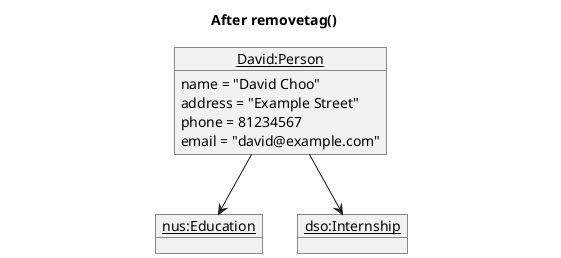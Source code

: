 @startuml

skinparam ClassFontColor #000000
skinparam ClassBorderColor #000000

title After removetag()

object "__David:Person__" as Person {
    name = "David Choo"
    address = "Example Street"
    phone = 81234567
    email = "david@example.com"
}

object "__cs2100:Module__" as cs2100Tag
object "__nus:Education__" as nusTag
object "__dso:Internship__" as dsoTag
object "__cs2107:Module__" as cs2107Tag

Person -down-> nusTag
Person -down-> dsoTag
Person -down-> cs2100Tag
Person -down-> cs2107Tag

hide cs2100Tag
hide cs2107Tag

@enduml
